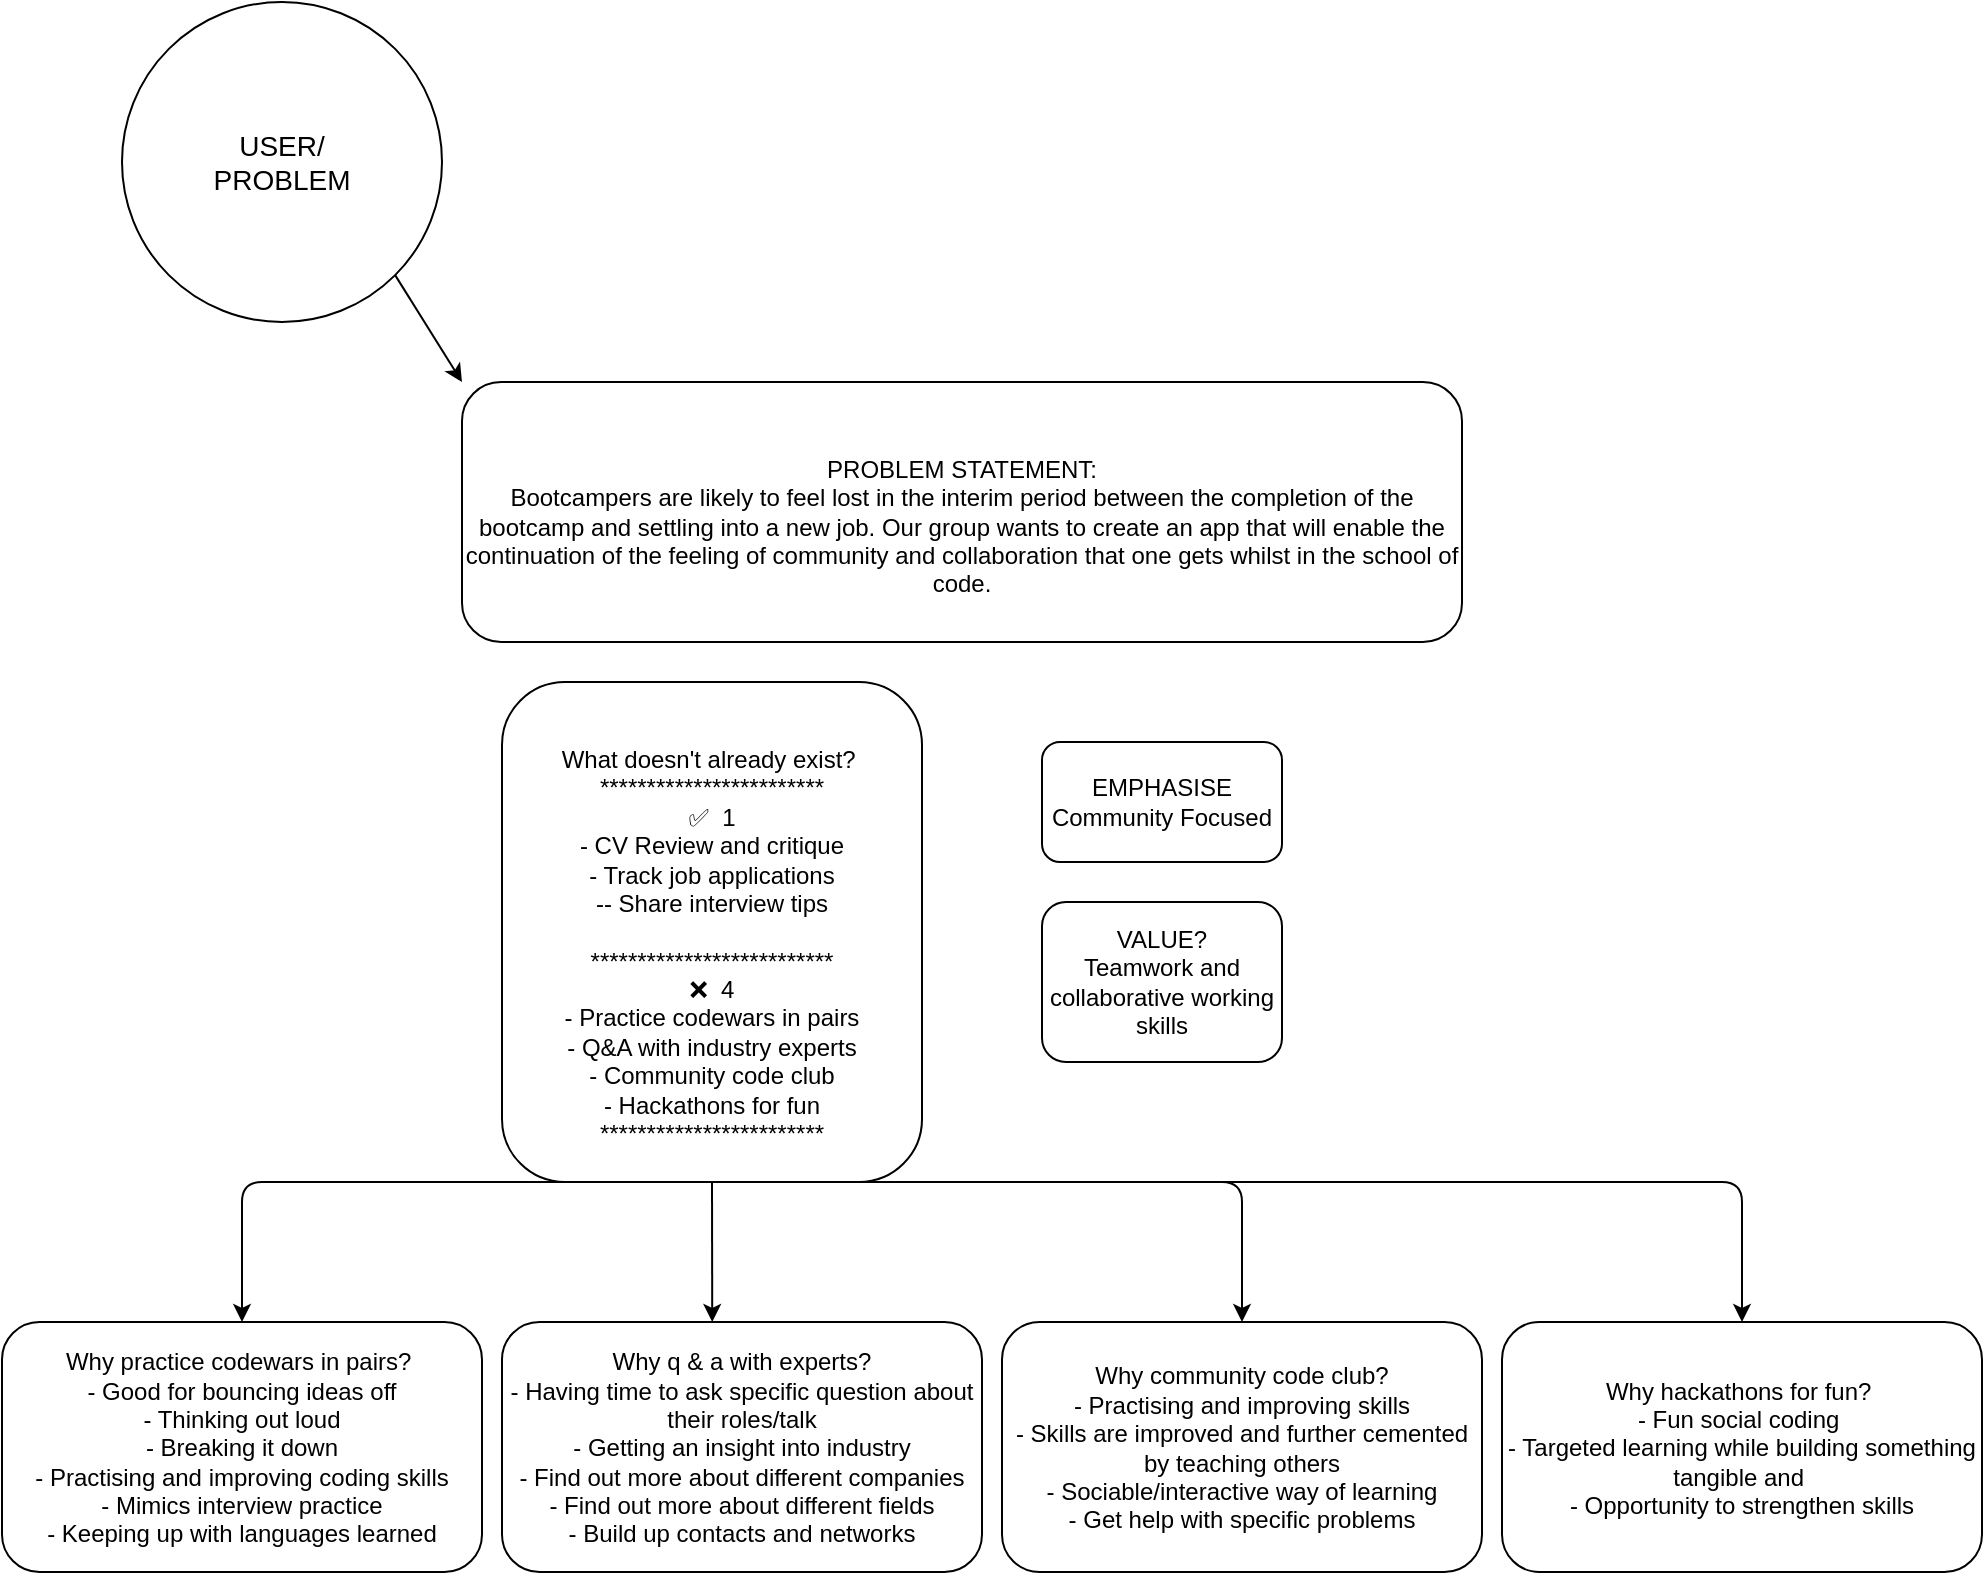 <mxfile>
    <diagram id="tE0pKnJeG2X2ftlu6iPr" name="Page-1">
        <mxGraphModel dx="2451" dy="2181" grid="1" gridSize="10" guides="1" tooltips="1" connect="1" arrows="1" fold="1" page="1" pageScale="1" pageWidth="827" pageHeight="1169" math="0" shadow="0">
            <root>
                <mxCell id="0"/>
                <mxCell id="1" parent="0"/>
                <mxCell id="20" style="edgeStyle=none;html=1;exitX=1;exitY=1;exitDx=0;exitDy=0;entryX=0;entryY=0;entryDx=0;entryDy=0;fontSize=14;" edge="1" parent="1" source="3" target="8">
                    <mxGeometry relative="1" as="geometry"/>
                </mxCell>
                <mxCell id="3" value="&lt;font style=&quot;font-size: 14px&quot;&gt;USER/&lt;br&gt;PROBLEM&lt;/font&gt;" style="ellipse;whiteSpace=wrap;html=1;aspect=fixed;" vertex="1" parent="1">
                    <mxGeometry x="40" y="-70" width="160" height="160" as="geometry"/>
                </mxCell>
                <mxCell id="22" style="edgeStyle=none;html=1;exitX=0.75;exitY=1;exitDx=0;exitDy=0;entryX=0.5;entryY=0;entryDx=0;entryDy=0;fontSize=14;" edge="1" parent="1" source="5" target="19">
                    <mxGeometry relative="1" as="geometry">
                        <Array as="points">
                            <mxPoint x="850" y="520"/>
                        </Array>
                    </mxGeometry>
                </mxCell>
                <mxCell id="24" style="edgeStyle=none;html=1;exitX=0.5;exitY=1;exitDx=0;exitDy=0;entryX=0.438;entryY=0;entryDx=0;entryDy=0;entryPerimeter=0;fontSize=14;" edge="1" parent="1" source="5" target="17">
                    <mxGeometry relative="1" as="geometry"/>
                </mxCell>
                <mxCell id="25" style="edgeStyle=none;html=1;exitX=0.75;exitY=1;exitDx=0;exitDy=0;entryX=0.5;entryY=0;entryDx=0;entryDy=0;fontSize=14;" edge="1" parent="1" source="5" target="18">
                    <mxGeometry relative="1" as="geometry">
                        <Array as="points">
                            <mxPoint x="600" y="520"/>
                        </Array>
                    </mxGeometry>
                </mxCell>
                <mxCell id="26" style="edgeStyle=none;html=1;exitX=0.25;exitY=1;exitDx=0;exitDy=0;entryX=0.5;entryY=0;entryDx=0;entryDy=0;fontSize=14;" edge="1" parent="1" source="5" target="16">
                    <mxGeometry relative="1" as="geometry">
                        <Array as="points">
                            <mxPoint x="100" y="520"/>
                        </Array>
                    </mxGeometry>
                </mxCell>
                <mxCell id="5" value="&lt;br&gt;What doesn't already exist?&amp;nbsp;&lt;br&gt;************************&lt;br&gt;✅&amp;nbsp; 1&lt;br&gt;- CV Review and critique&lt;br&gt;- Track job applications&lt;br&gt;-- Share interview tips&lt;br&gt;&lt;br&gt;**************************&lt;br&gt;❌&amp;nbsp; 4&lt;br&gt;- Practice codewars in pairs&lt;br&gt;- Q&amp;amp;A with industry experts&lt;br&gt;- Community code club&lt;br&gt;- Hackathons for fun&lt;br&gt;************************" style="rounded=1;whiteSpace=wrap;html=1;" vertex="1" parent="1">
                    <mxGeometry x="230" y="270" width="210" height="250" as="geometry"/>
                </mxCell>
                <mxCell id="6" value="EMPHASISE&lt;br&gt;Community Focused" style="rounded=1;whiteSpace=wrap;html=1;" vertex="1" parent="1">
                    <mxGeometry x="500" y="300" width="120" height="60" as="geometry"/>
                </mxCell>
                <mxCell id="7" value="VALUE?&lt;br&gt;Teamwork and collaborative working skills" style="rounded=1;whiteSpace=wrap;html=1;" vertex="1" parent="1">
                    <mxGeometry x="500" y="380" width="120" height="80" as="geometry"/>
                </mxCell>
                <mxCell id="8" value="&lt;br&gt;&lt;span&gt;PROBLEM STATEMENT:&lt;/span&gt;&lt;br&gt;Bootcampers are likely to feel lost in the interim period between the completion of the bootcamp and settling into a new job. Our group wants to create an app that will enable the continuation of the feeling of community and collaboration that one gets whilst in the school of code." style="rounded=1;whiteSpace=wrap;html=1;" vertex="1" parent="1">
                    <mxGeometry x="210" y="120" width="500" height="130" as="geometry"/>
                </mxCell>
                <mxCell id="16" value="Why practice codewars in pairs?&amp;nbsp;&lt;br&gt;- Good for bouncing ideas off&lt;br&gt;- Thinking out loud&lt;br&gt;- Breaking it down&lt;br&gt;- Practising and improving coding skills&lt;br&gt;- Mimics interview practice&lt;br&gt;- Keeping up with languages learned" style="rounded=1;whiteSpace=wrap;html=1;" vertex="1" parent="1">
                    <mxGeometry x="-20" y="590" width="240" height="125" as="geometry"/>
                </mxCell>
                <mxCell id="17" value="Why q &amp;amp; a with experts?&lt;br&gt;- Having time to ask specific question about their roles/talk&lt;br&gt;- Getting an insight into industry&lt;br&gt;- Find out more about different companies&lt;br&gt;- Find out more about different fields&lt;br&gt;- Build up contacts and networks" style="rounded=1;whiteSpace=wrap;html=1;" vertex="1" parent="1">
                    <mxGeometry x="230" y="590" width="240" height="125" as="geometry"/>
                </mxCell>
                <mxCell id="18" value="Why community code club?&lt;br&gt;- Practising and improving skills&lt;br&gt;- Skills are improved and further cemented by teaching others&lt;br&gt;- Sociable/interactive way of learning&lt;br&gt;- Get help with specific problems" style="rounded=1;whiteSpace=wrap;html=1;" vertex="1" parent="1">
                    <mxGeometry x="480" y="590" width="240" height="125" as="geometry"/>
                </mxCell>
                <mxCell id="19" value="Why hackathons for fun?&amp;nbsp;&lt;br&gt;- Fun social coding&amp;nbsp;&lt;br&gt;- Targeted learning while building something tangible and&amp;nbsp;&lt;br&gt;- Opportunity to strengthen skills" style="rounded=1;whiteSpace=wrap;html=1;" vertex="1" parent="1">
                    <mxGeometry x="730" y="590" width="240" height="125" as="geometry"/>
                </mxCell>
            </root>
        </mxGraphModel>
    </diagram>
</mxfile>